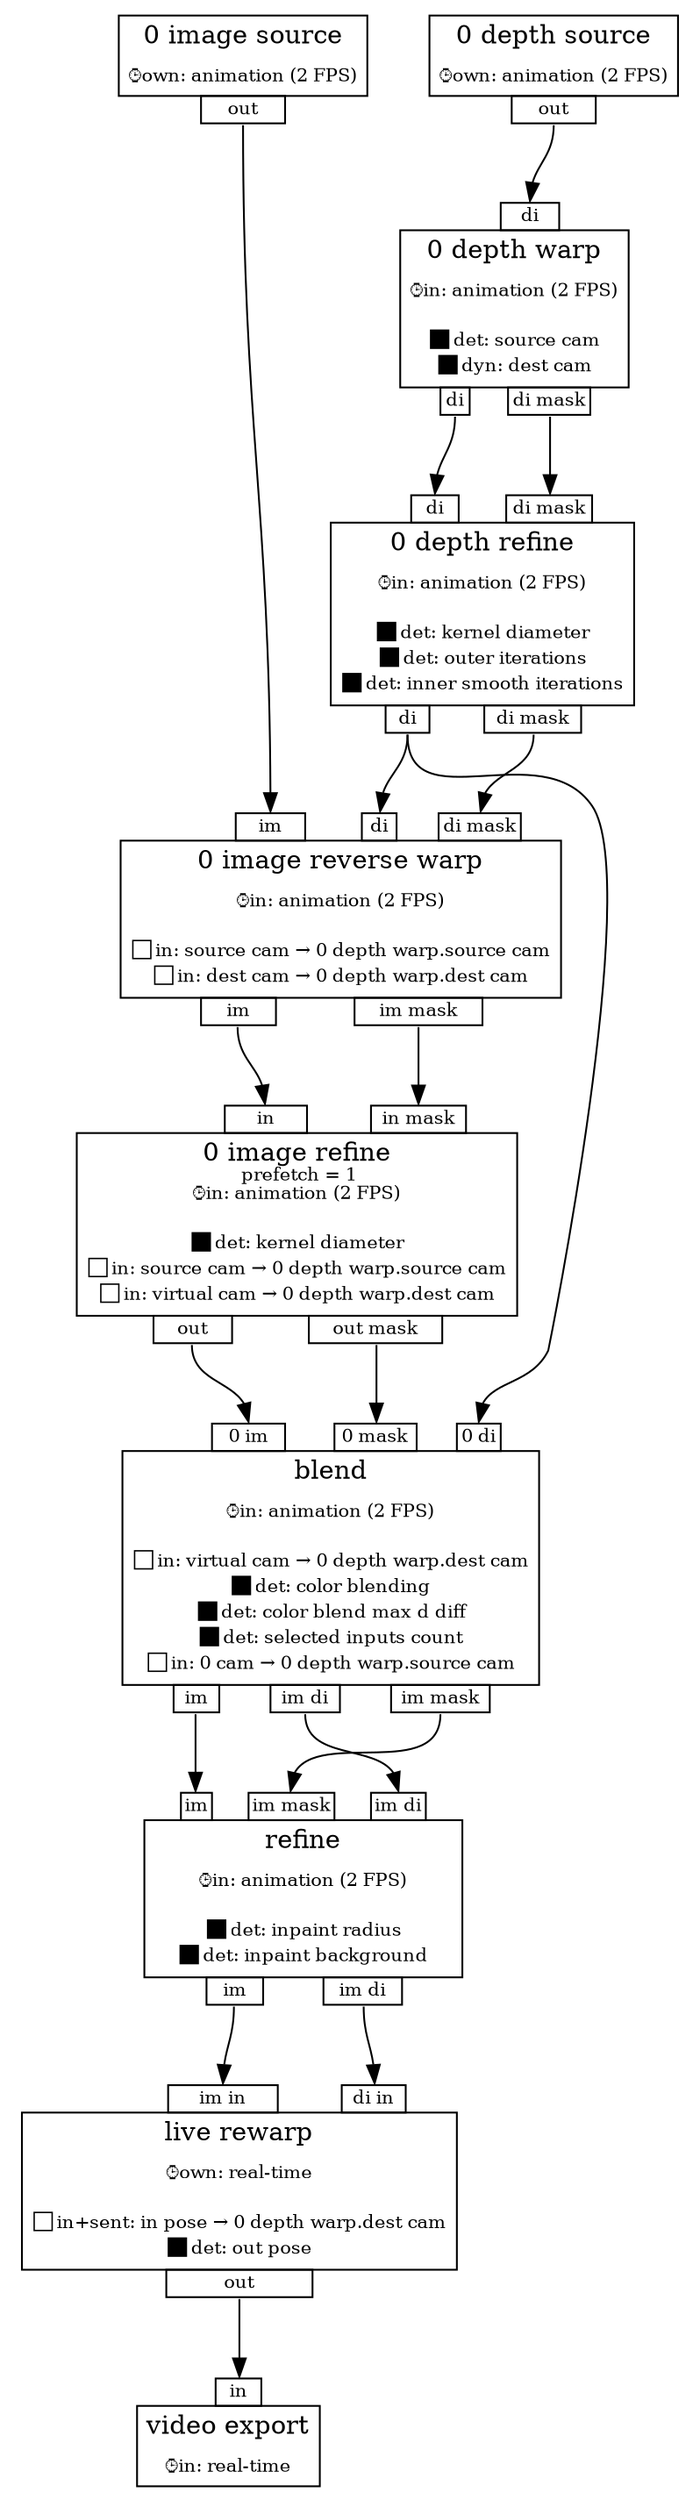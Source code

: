 digraph G{
	rankdir=TB
	filter0 [shape=plaintext label=<
<TABLE BORDER="0" CELLBORDER="0" CELLSPACING="0" CELLPADDING="0"><TR><TD WIDTH="20"></TD><TD BORDER="1" CELLPADDING="1" PORT="in1"><FONT POINT-SIZE="10">0 im</FONT></TD><TD WIDTH="20"></TD><TD BORDER="1" CELLPADDING="1" PORT="in2"><FONT POINT-SIZE="10">0 mask</FONT></TD><TD WIDTH="20"></TD><TD BORDER="1" CELLPADDING="1" PORT="in3"><FONT POINT-SIZE="10">0 di</FONT></TD><TD WIDTH="20"></TD></TR><TR><TD COLSPAN="7" BORDER="1" CELLPADDING="4">blend<BR/><FONT POINT-SIZE="10">&nbsp;</FONT><BR/><FONT POINT-SIZE="10">&#x0231A;in: animation (2 FPS)</FONT><BR/><BR/>&#x25A1;<FONT POINT-SIZE="10">in: virtual cam &#x2192; 0 depth warp.dest cam</FONT><BR/>&#x25A0;<FONT POINT-SIZE="10">det: color blending</FONT><BR/>&#x25A0;<FONT POINT-SIZE="10">det: color blend max d diff</FONT><BR/>&#x25A0;<FONT POINT-SIZE="10">det: selected inputs count</FONT><BR/>&#x25A1;<FONT POINT-SIZE="10">in: 0 cam &#x2192; 0 depth warp.source cam</FONT><BR/></TD></TR><TR><TD COLSPAN="7" BORDER="0"><TABLE BORDER="0" CELLBORDER="0" CELLSPACING="0" CELLPADDING="0"><TR><TD WIDTH="20"></TD><TD BORDER="1" CELLPADDING="1" PORT="out4"><FONT POINT-SIZE="10">im</FONT></TD><TD WIDTH="20"></TD><TD BORDER="1" CELLPADDING="1" PORT="out5"><FONT POINT-SIZE="10">im di</FONT></TD><TD WIDTH="20"></TD><TD BORDER="1" CELLPADDING="1" PORT="out6"><FONT POINT-SIZE="10">im mask</FONT></TD><TD WIDTH="20"></TD></TR></TABLE></TD></TR></TABLE>
>];
	filter7 [shape=plaintext label=<
<TABLE BORDER="0" CELLBORDER="0" CELLSPACING="0" CELLPADDING="0"><TR><TD COLSPAN="1" BORDER="1" CELLPADDING="4">0 image source<BR/><FONT POINT-SIZE="10">&nbsp;</FONT><BR/><FONT POINT-SIZE="10">&#x0231A;own: animation (2 FPS)</FONT></TD></TR><TR><TD COLSPAN="1" BORDER="0"><TABLE BORDER="0" CELLBORDER="0" CELLSPACING="0" CELLPADDING="0"><TR><TD WIDTH="20"></TD><TD BORDER="1" CELLPADDING="1" PORT="out8"><FONT POINT-SIZE="10">out</FONT></TD><TD WIDTH="20"></TD></TR></TABLE></TD></TR></TABLE>
>];
	filter9 [shape=plaintext label=<
<TABLE BORDER="0" CELLBORDER="0" CELLSPACING="0" CELLPADDING="0"><TR><TD COLSPAN="1" BORDER="1" CELLPADDING="4">0 depth source<BR/><FONT POINT-SIZE="10">&nbsp;</FONT><BR/><FONT POINT-SIZE="10">&#x0231A;own: animation (2 FPS)</FONT></TD></TR><TR><TD COLSPAN="1" BORDER="0"><TABLE BORDER="0" CELLBORDER="0" CELLSPACING="0" CELLPADDING="0"><TR><TD WIDTH="20"></TD><TD BORDER="1" CELLPADDING="1" PORT="out10"><FONT POINT-SIZE="10">out</FONT></TD><TD WIDTH="20"></TD></TR></TABLE></TD></TR></TABLE>
>];
	filter11 [shape=plaintext label=<
<TABLE BORDER="0" CELLBORDER="0" CELLSPACING="0" CELLPADDING="0"><TR><TD WIDTH="20"></TD><TD BORDER="1" CELLPADDING="1" PORT="in12"><FONT POINT-SIZE="10">di</FONT></TD><TD WIDTH="20"></TD></TR><TR><TD COLSPAN="3" BORDER="1" CELLPADDING="4">0 depth warp<BR/><FONT POINT-SIZE="10">&nbsp;</FONT><BR/><FONT POINT-SIZE="10">&#x0231A;in: animation (2 FPS)</FONT><BR/><BR/>&#x25A0;<FONT POINT-SIZE="10">det: source cam</FONT><BR/>&#x25A0;<FONT POINT-SIZE="10">dyn: dest cam</FONT><BR/></TD></TR><TR><TD COLSPAN="3" BORDER="0"><TABLE BORDER="0" CELLBORDER="0" CELLSPACING="0" CELLPADDING="0"><TR><TD WIDTH="20"></TD><TD BORDER="1" CELLPADDING="1" PORT="out13"><FONT POINT-SIZE="10">di</FONT></TD><TD WIDTH="20"></TD><TD BORDER="1" CELLPADDING="1" PORT="out14"><FONT POINT-SIZE="10">di mask</FONT></TD><TD WIDTH="20"></TD></TR></TABLE></TD></TR></TABLE>
>];
	filter15 [shape=plaintext label=<
<TABLE BORDER="0" CELLBORDER="0" CELLSPACING="0" CELLPADDING="0"><TR><TD WIDTH="20"></TD><TD BORDER="1" CELLPADDING="1" PORT="in16"><FONT POINT-SIZE="10">di</FONT></TD><TD WIDTH="20"></TD><TD BORDER="1" CELLPADDING="1" PORT="in17"><FONT POINT-SIZE="10">di mask</FONT></TD><TD WIDTH="20"></TD></TR><TR><TD COLSPAN="5" BORDER="1" CELLPADDING="4">0 depth refine<BR/><FONT POINT-SIZE="10">&nbsp;</FONT><BR/><FONT POINT-SIZE="10">&#x0231A;in: animation (2 FPS)</FONT><BR/><BR/>&#x25A0;<FONT POINT-SIZE="10">det: kernel diameter</FONT><BR/>&#x25A0;<FONT POINT-SIZE="10">det: outer iterations</FONT><BR/>&#x25A0;<FONT POINT-SIZE="10">det: inner smooth iterations</FONT><BR/></TD></TR><TR><TD COLSPAN="5" BORDER="0"><TABLE BORDER="0" CELLBORDER="0" CELLSPACING="0" CELLPADDING="0"><TR><TD WIDTH="20"></TD><TD BORDER="1" CELLPADDING="1" PORT="out18"><FONT POINT-SIZE="10">di</FONT></TD><TD WIDTH="20"></TD><TD BORDER="1" CELLPADDING="1" PORT="out19"><FONT POINT-SIZE="10">di mask</FONT></TD><TD WIDTH="20"></TD></TR></TABLE></TD></TR></TABLE>
>];
	filter20 [shape=plaintext label=<
<TABLE BORDER="0" CELLBORDER="0" CELLSPACING="0" CELLPADDING="0"><TR><TD WIDTH="20"></TD><TD BORDER="1" CELLPADDING="1" PORT="in21"><FONT POINT-SIZE="10">im</FONT></TD><TD WIDTH="20"></TD><TD BORDER="1" CELLPADDING="1" PORT="in22"><FONT POINT-SIZE="10">di</FONT></TD><TD WIDTH="20"></TD><TD BORDER="1" CELLPADDING="1" PORT="in23"><FONT POINT-SIZE="10">di mask</FONT></TD><TD WIDTH="20"></TD></TR><TR><TD COLSPAN="7" BORDER="1" CELLPADDING="4">0 image reverse warp<BR/><FONT POINT-SIZE="10">&nbsp;</FONT><BR/><FONT POINT-SIZE="10">&#x0231A;in: animation (2 FPS)</FONT><BR/><BR/>&#x25A1;<FONT POINT-SIZE="10">in: source cam &#x2192; 0 depth warp.source cam</FONT><BR/>&#x25A1;<FONT POINT-SIZE="10">in: dest cam &#x2192; 0 depth warp.dest cam</FONT><BR/></TD></TR><TR><TD COLSPAN="7" BORDER="0"><TABLE BORDER="0" CELLBORDER="0" CELLSPACING="0" CELLPADDING="0"><TR><TD WIDTH="20"></TD><TD BORDER="1" CELLPADDING="1" PORT="out24"><FONT POINT-SIZE="10">im</FONT></TD><TD WIDTH="20"></TD><TD BORDER="1" CELLPADDING="1" PORT="out25"><FONT POINT-SIZE="10">im mask</FONT></TD><TD WIDTH="20"></TD></TR></TABLE></TD></TR></TABLE>
>];
	filter26 [shape=plaintext label=<
<TABLE BORDER="0" CELLBORDER="0" CELLSPACING="0" CELLPADDING="0"><TR><TD WIDTH="20"></TD><TD BORDER="1" CELLPADDING="1" PORT="in27"><FONT POINT-SIZE="10">in</FONT></TD><TD WIDTH="20"></TD><TD BORDER="1" CELLPADDING="1" PORT="in28"><FONT POINT-SIZE="10">in mask</FONT></TD><TD WIDTH="20"></TD></TR><TR><TD COLSPAN="5" BORDER="1" CELLPADDING="4">0 image refine<BR/><FONT POINT-SIZE="10">&nbsp;prefetch = 1</FONT><BR/><FONT POINT-SIZE="10">&#x0231A;in: animation (2 FPS)</FONT><BR/><BR/>&#x25A0;<FONT POINT-SIZE="10">det: kernel diameter</FONT><BR/>&#x25A1;<FONT POINT-SIZE="10">in: source cam &#x2192; 0 depth warp.source cam</FONT><BR/>&#x25A1;<FONT POINT-SIZE="10">in: virtual cam &#x2192; 0 depth warp.dest cam</FONT><BR/></TD></TR><TR><TD COLSPAN="5" BORDER="0"><TABLE BORDER="0" CELLBORDER="0" CELLSPACING="0" CELLPADDING="0"><TR><TD WIDTH="20"></TD><TD BORDER="1" CELLPADDING="1" PORT="out29"><FONT POINT-SIZE="10">out</FONT></TD><TD WIDTH="20"></TD><TD BORDER="1" CELLPADDING="1" PORT="out30"><FONT POINT-SIZE="10">out mask</FONT></TD><TD WIDTH="20"></TD></TR></TABLE></TD></TR></TABLE>
>];
	filter31 [shape=plaintext label=<
<TABLE BORDER="0" CELLBORDER="0" CELLSPACING="0" CELLPADDING="0"><TR><TD WIDTH="20"></TD><TD BORDER="1" CELLPADDING="1" PORT="in32"><FONT POINT-SIZE="10">im</FONT></TD><TD WIDTH="20"></TD><TD BORDER="1" CELLPADDING="1" PORT="in33"><FONT POINT-SIZE="10">im mask</FONT></TD><TD WIDTH="20"></TD><TD BORDER="1" CELLPADDING="1" PORT="in34"><FONT POINT-SIZE="10">im di</FONT></TD><TD WIDTH="20"></TD></TR><TR><TD COLSPAN="7" BORDER="1" CELLPADDING="4">refine<BR/><FONT POINT-SIZE="10">&nbsp;</FONT><BR/><FONT POINT-SIZE="10">&#x0231A;in: animation (2 FPS)</FONT><BR/><BR/>&#x25A0;<FONT POINT-SIZE="10">det: inpaint radius</FONT><BR/>&#x25A0;<FONT POINT-SIZE="10">det: inpaint background</FONT><BR/></TD></TR><TR><TD COLSPAN="7" BORDER="0"><TABLE BORDER="0" CELLBORDER="0" CELLSPACING="0" CELLPADDING="0"><TR><TD WIDTH="20"></TD><TD BORDER="1" CELLPADDING="1" PORT="out35"><FONT POINT-SIZE="10">im</FONT></TD><TD WIDTH="20"></TD><TD BORDER="1" CELLPADDING="1" PORT="out36"><FONT POINT-SIZE="10">im di</FONT></TD><TD WIDTH="20"></TD></TR></TABLE></TD></TR></TABLE>
>];
	filter37 [shape=plaintext label=<
<TABLE BORDER="0" CELLBORDER="0" CELLSPACING="0" CELLPADDING="0"><TR><TD WIDTH="20"></TD><TD BORDER="1" CELLPADDING="1" PORT="in38"><FONT POINT-SIZE="10">im in</FONT></TD><TD WIDTH="20"></TD><TD BORDER="1" CELLPADDING="1" PORT="in39"><FONT POINT-SIZE="10">di in</FONT></TD><TD WIDTH="20"></TD></TR><TR><TD COLSPAN="5" BORDER="1" CELLPADDING="4">live rewarp<BR/><FONT POINT-SIZE="10">&nbsp;</FONT><BR/><FONT POINT-SIZE="10">&#x0231A;own: real-time</FONT><BR/><BR/>&#x25A1;<FONT POINT-SIZE="10">in+sent: in pose &#x2192; 0 depth warp.dest cam</FONT><BR/>&#x25A0;<FONT POINT-SIZE="10">det: out pose</FONT><BR/></TD></TR><TR><TD COLSPAN="5" BORDER="0"><TABLE BORDER="0" CELLBORDER="0" CELLSPACING="0" CELLPADDING="0"><TR><TD WIDTH="20"></TD><TD BORDER="1" CELLPADDING="1" PORT="out40"><FONT POINT-SIZE="10">out</FONT></TD><TD WIDTH="20"></TD></TR></TABLE></TD></TR></TABLE>
>];
	filter41 [shape=plaintext label=<
<TABLE BORDER="0" CELLBORDER="0" CELLSPACING="0" CELLPADDING="0"><TR><TD WIDTH="20"></TD><TD BORDER="1" CELLPADDING="1" PORT="in42"><FONT POINT-SIZE="10">in</FONT></TD><TD WIDTH="20"></TD></TR><TR><TD COLSPAN="3" BORDER="1" CELLPADDING="4">video export<BR/><FONT POINT-SIZE="10">&nbsp;</FONT><BR/><FONT POINT-SIZE="10">&#x0231A;in: real-time</FONT></TD></TR></TABLE>
>];
	filter26:out29 -> filter0:in1 [arrowhead="normal", headlabel=<>, fontsize=10, labelangle=45, labeldistance=2.0, ];
	filter26:out30 -> filter0:in2 [arrowhead="normal", headlabel=<>, fontsize=10, labelangle=45, labeldistance=2.0, ];
	filter15:out18 -> filter0:in3 [arrowhead="normal", headlabel=<>, fontsize=10, labelangle=45, labeldistance=2.0, ];
	filter9:out10 -> filter11:in12 [arrowhead="normal", headlabel=<>, fontsize=10, labelangle=45, labeldistance=2.0, ];
	filter11:out13 -> filter15:in16 [arrowhead="normal", headlabel=<>, fontsize=10, labelangle=45, labeldistance=2.0, ];
	filter11:out14 -> filter15:in17 [arrowhead="normal", headlabel=<>, fontsize=10, labelangle=45, labeldistance=2.0, ];
	filter7:out8 -> filter20:in21 [arrowhead="normal", headlabel=<>, fontsize=10, labelangle=45, labeldistance=2.0, ];
	filter15:out18 -> filter20:in22 [arrowhead="normal", headlabel=<>, fontsize=10, labelangle=45, labeldistance=2.0, ];
	filter15:out19 -> filter20:in23 [arrowhead="normal", headlabel=<>, fontsize=10, labelangle=45, labeldistance=2.0, ];
	filter20:out24 -> filter26:in27 [arrowhead="normal", headlabel=<>, fontsize=10, labelangle=45, labeldistance=2.0, ];
	filter20:out25 -> filter26:in28 [arrowhead="normal", headlabel=<>, fontsize=10, labelangle=45, labeldistance=2.0, ];
	filter0:out4 -> filter31:in32 [arrowhead="normal", headlabel=<>, fontsize=10, labelangle=45, labeldistance=2.0, ];
	filter0:out6 -> filter31:in33 [arrowhead="normal", headlabel=<>, fontsize=10, labelangle=45, labeldistance=2.0, ];
	filter0:out5 -> filter31:in34 [arrowhead="normal", headlabel=<>, fontsize=10, labelangle=45, labeldistance=2.0, ];
	filter31:out35 -> filter37:in38 [arrowhead="normal", headlabel=<>, fontsize=10, labelangle=45, labeldistance=2.0, ];
	filter31:out36 -> filter37:in39 [arrowhead="normal", headlabel=<>, fontsize=10, labelangle=45, labeldistance=2.0, ];
	filter37:out40 -> filter41:in42 [arrowhead="normal", headlabel=<>, fontsize=10, labelangle=45, labeldistance=2.0, ];
	{rank=source; filter7 filter9}
	{rank=sink; filter41}
}
